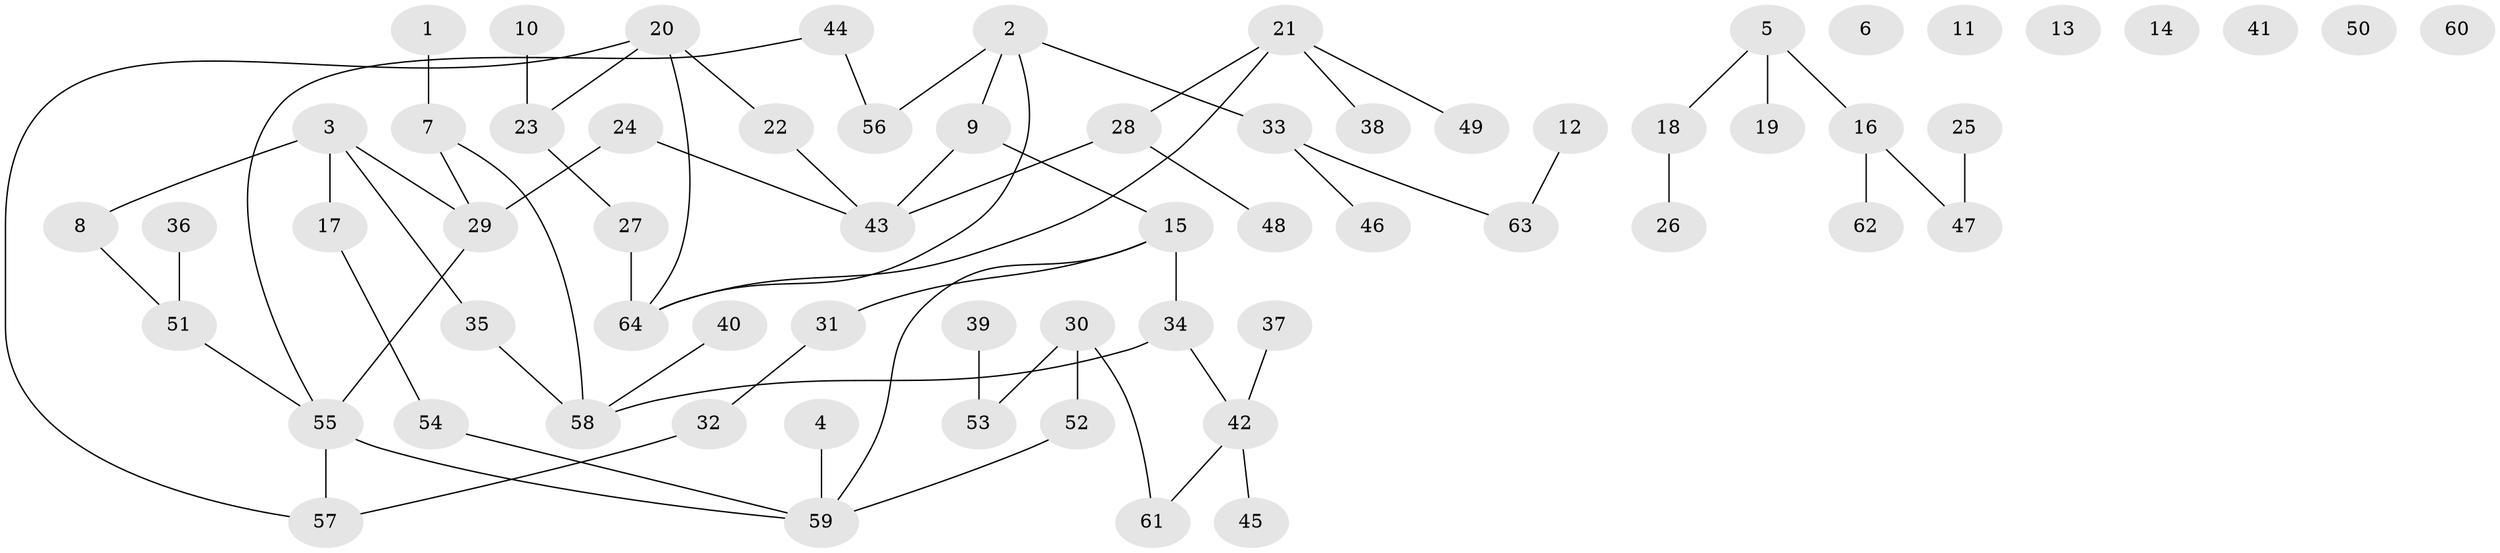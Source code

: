 // coarse degree distribution, {1: 0.2727272727272727, 5: 0.1590909090909091, 4: 0.06818181818181818, 3: 0.11363636363636363, 0: 0.1590909090909091, 2: 0.22727272727272727}
// Generated by graph-tools (version 1.1) at 2025/23/03/03/25 07:23:24]
// undirected, 64 vertices, 67 edges
graph export_dot {
graph [start="1"]
  node [color=gray90,style=filled];
  1;
  2;
  3;
  4;
  5;
  6;
  7;
  8;
  9;
  10;
  11;
  12;
  13;
  14;
  15;
  16;
  17;
  18;
  19;
  20;
  21;
  22;
  23;
  24;
  25;
  26;
  27;
  28;
  29;
  30;
  31;
  32;
  33;
  34;
  35;
  36;
  37;
  38;
  39;
  40;
  41;
  42;
  43;
  44;
  45;
  46;
  47;
  48;
  49;
  50;
  51;
  52;
  53;
  54;
  55;
  56;
  57;
  58;
  59;
  60;
  61;
  62;
  63;
  64;
  1 -- 7;
  2 -- 9;
  2 -- 33;
  2 -- 56;
  2 -- 64;
  3 -- 8;
  3 -- 17;
  3 -- 29;
  3 -- 35;
  4 -- 59;
  5 -- 16;
  5 -- 18;
  5 -- 19;
  7 -- 29;
  7 -- 58;
  8 -- 51;
  9 -- 15;
  9 -- 43;
  10 -- 23;
  12 -- 63;
  15 -- 31;
  15 -- 34;
  15 -- 59;
  16 -- 47;
  16 -- 62;
  17 -- 54;
  18 -- 26;
  20 -- 22;
  20 -- 23;
  20 -- 57;
  20 -- 64;
  21 -- 28;
  21 -- 38;
  21 -- 49;
  21 -- 64;
  22 -- 43;
  23 -- 27;
  24 -- 29;
  24 -- 43;
  25 -- 47;
  27 -- 64;
  28 -- 43;
  28 -- 48;
  29 -- 55;
  30 -- 52;
  30 -- 53;
  30 -- 61;
  31 -- 32;
  32 -- 57;
  33 -- 46;
  33 -- 63;
  34 -- 42;
  34 -- 58;
  35 -- 58;
  36 -- 51;
  37 -- 42;
  39 -- 53;
  40 -- 58;
  42 -- 45;
  42 -- 61;
  44 -- 55;
  44 -- 56;
  51 -- 55;
  52 -- 59;
  54 -- 59;
  55 -- 57;
  55 -- 59;
}

